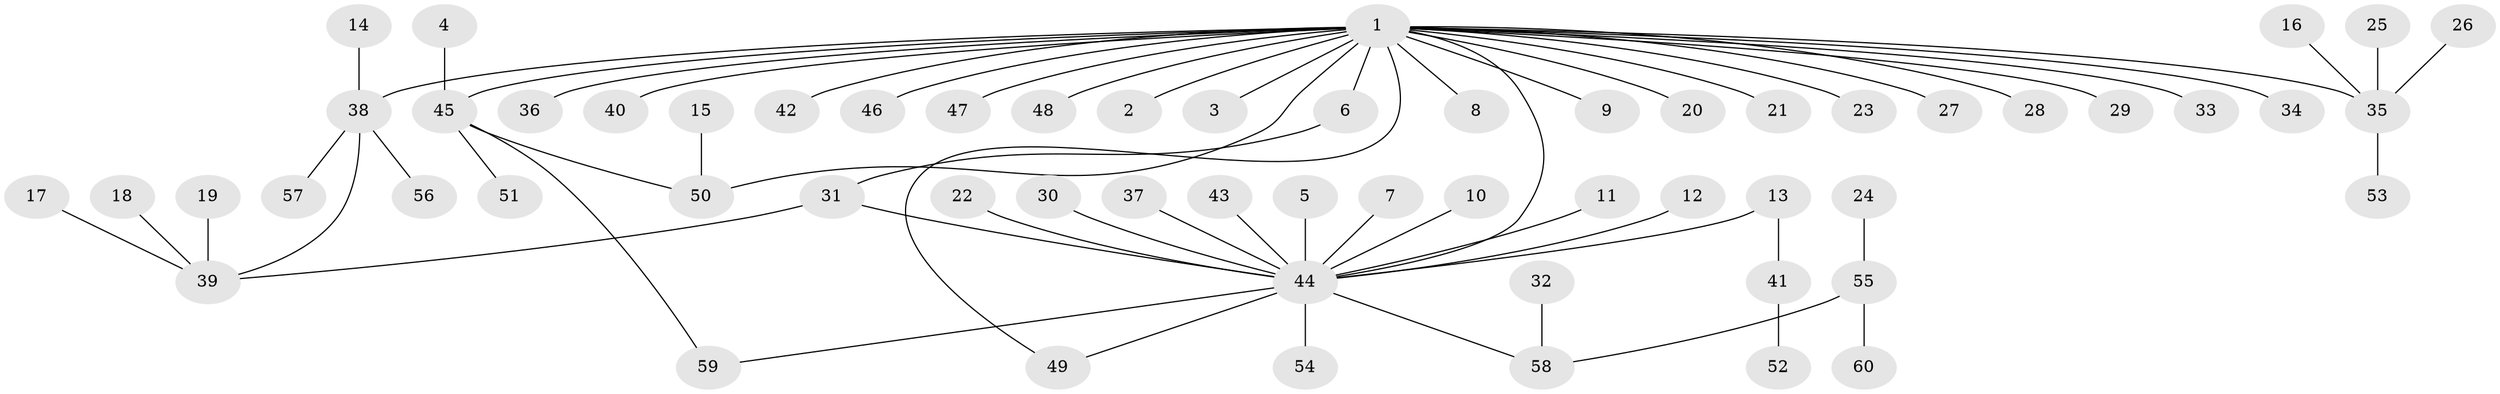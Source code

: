 // original degree distribution, {19: 0.008403361344537815, 11: 0.008403361344537815, 20: 0.008403361344537815, 1: 0.6302521008403361, 7: 0.008403361344537815, 3: 0.05042016806722689, 9: 0.008403361344537815, 2: 0.18487394957983194, 5: 0.04201680672268908, 4: 0.05042016806722689}
// Generated by graph-tools (version 1.1) at 2025/26/03/09/25 03:26:07]
// undirected, 60 vertices, 64 edges
graph export_dot {
graph [start="1"]
  node [color=gray90,style=filled];
  1;
  2;
  3;
  4;
  5;
  6;
  7;
  8;
  9;
  10;
  11;
  12;
  13;
  14;
  15;
  16;
  17;
  18;
  19;
  20;
  21;
  22;
  23;
  24;
  25;
  26;
  27;
  28;
  29;
  30;
  31;
  32;
  33;
  34;
  35;
  36;
  37;
  38;
  39;
  40;
  41;
  42;
  43;
  44;
  45;
  46;
  47;
  48;
  49;
  50;
  51;
  52;
  53;
  54;
  55;
  56;
  57;
  58;
  59;
  60;
  1 -- 2 [weight=1.0];
  1 -- 3 [weight=1.0];
  1 -- 6 [weight=1.0];
  1 -- 8 [weight=1.0];
  1 -- 9 [weight=1.0];
  1 -- 20 [weight=1.0];
  1 -- 21 [weight=1.0];
  1 -- 23 [weight=1.0];
  1 -- 27 [weight=1.0];
  1 -- 28 [weight=1.0];
  1 -- 29 [weight=1.0];
  1 -- 33 [weight=1.0];
  1 -- 34 [weight=1.0];
  1 -- 35 [weight=1.0];
  1 -- 36 [weight=1.0];
  1 -- 38 [weight=1.0];
  1 -- 40 [weight=1.0];
  1 -- 42 [weight=1.0];
  1 -- 44 [weight=1.0];
  1 -- 45 [weight=2.0];
  1 -- 46 [weight=1.0];
  1 -- 47 [weight=1.0];
  1 -- 48 [weight=1.0];
  1 -- 49 [weight=1.0];
  1 -- 50 [weight=1.0];
  4 -- 45 [weight=1.0];
  5 -- 44 [weight=1.0];
  6 -- 31 [weight=1.0];
  7 -- 44 [weight=1.0];
  10 -- 44 [weight=1.0];
  11 -- 44 [weight=1.0];
  12 -- 44 [weight=1.0];
  13 -- 41 [weight=1.0];
  13 -- 44 [weight=1.0];
  14 -- 38 [weight=1.0];
  15 -- 50 [weight=1.0];
  16 -- 35 [weight=1.0];
  17 -- 39 [weight=1.0];
  18 -- 39 [weight=1.0];
  19 -- 39 [weight=1.0];
  22 -- 44 [weight=1.0];
  24 -- 55 [weight=1.0];
  25 -- 35 [weight=1.0];
  26 -- 35 [weight=1.0];
  30 -- 44 [weight=1.0];
  31 -- 39 [weight=1.0];
  31 -- 44 [weight=1.0];
  32 -- 58 [weight=1.0];
  35 -- 53 [weight=1.0];
  37 -- 44 [weight=1.0];
  38 -- 39 [weight=1.0];
  38 -- 56 [weight=1.0];
  38 -- 57 [weight=1.0];
  41 -- 52 [weight=1.0];
  43 -- 44 [weight=1.0];
  44 -- 49 [weight=1.0];
  44 -- 54 [weight=2.0];
  44 -- 58 [weight=1.0];
  44 -- 59 [weight=1.0];
  45 -- 50 [weight=1.0];
  45 -- 51 [weight=1.0];
  45 -- 59 [weight=1.0];
  55 -- 58 [weight=1.0];
  55 -- 60 [weight=1.0];
}
